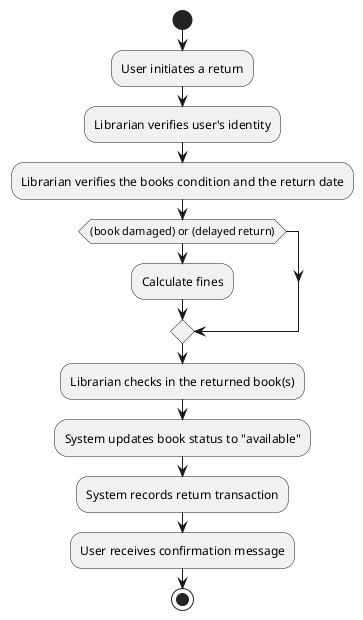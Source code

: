 @startuml

start
:User initiates a return;
:Librarian verifies user's identity;
:Librarian verifies the books condition and the return date;
if((book damaged) or (delayed return))
:Calculate fines;
endif
:Librarian checks in the returned book(s);
:System updates book status to "available";
:System records return transaction;
:User receives confirmation message;
stop

@enduml

